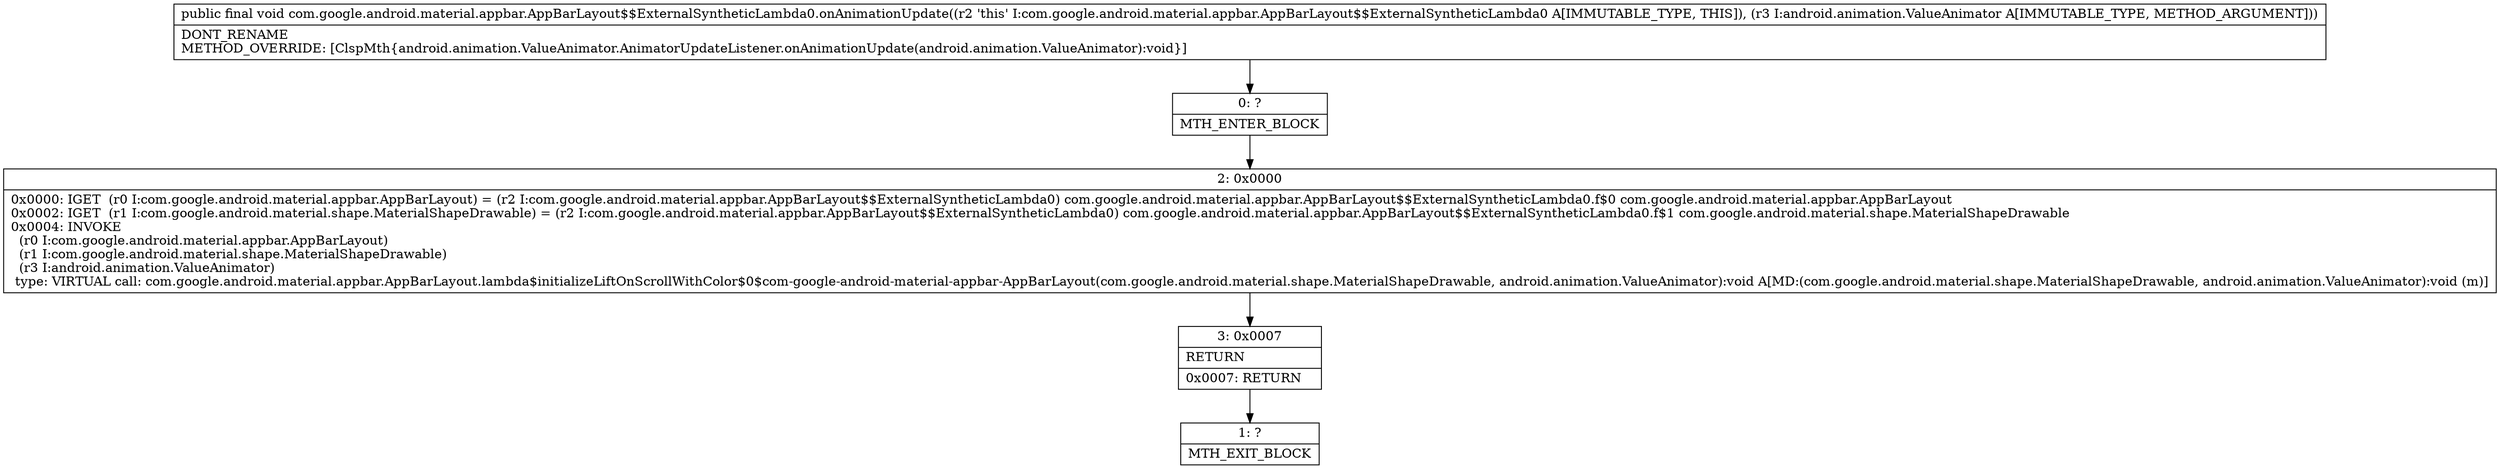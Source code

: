 digraph "CFG forcom.google.android.material.appbar.AppBarLayout$$ExternalSyntheticLambda0.onAnimationUpdate(Landroid\/animation\/ValueAnimator;)V" {
Node_0 [shape=record,label="{0\:\ ?|MTH_ENTER_BLOCK\l}"];
Node_2 [shape=record,label="{2\:\ 0x0000|0x0000: IGET  (r0 I:com.google.android.material.appbar.AppBarLayout) = (r2 I:com.google.android.material.appbar.AppBarLayout$$ExternalSyntheticLambda0) com.google.android.material.appbar.AppBarLayout$$ExternalSyntheticLambda0.f$0 com.google.android.material.appbar.AppBarLayout \l0x0002: IGET  (r1 I:com.google.android.material.shape.MaterialShapeDrawable) = (r2 I:com.google.android.material.appbar.AppBarLayout$$ExternalSyntheticLambda0) com.google.android.material.appbar.AppBarLayout$$ExternalSyntheticLambda0.f$1 com.google.android.material.shape.MaterialShapeDrawable \l0x0004: INVOKE  \l  (r0 I:com.google.android.material.appbar.AppBarLayout)\l  (r1 I:com.google.android.material.shape.MaterialShapeDrawable)\l  (r3 I:android.animation.ValueAnimator)\l type: VIRTUAL call: com.google.android.material.appbar.AppBarLayout.lambda$initializeLiftOnScrollWithColor$0$com\-google\-android\-material\-appbar\-AppBarLayout(com.google.android.material.shape.MaterialShapeDrawable, android.animation.ValueAnimator):void A[MD:(com.google.android.material.shape.MaterialShapeDrawable, android.animation.ValueAnimator):void (m)]\l}"];
Node_3 [shape=record,label="{3\:\ 0x0007|RETURN\l|0x0007: RETURN   \l}"];
Node_1 [shape=record,label="{1\:\ ?|MTH_EXIT_BLOCK\l}"];
MethodNode[shape=record,label="{public final void com.google.android.material.appbar.AppBarLayout$$ExternalSyntheticLambda0.onAnimationUpdate((r2 'this' I:com.google.android.material.appbar.AppBarLayout$$ExternalSyntheticLambda0 A[IMMUTABLE_TYPE, THIS]), (r3 I:android.animation.ValueAnimator A[IMMUTABLE_TYPE, METHOD_ARGUMENT]))  | DONT_RENAME\lMETHOD_OVERRIDE: [ClspMth\{android.animation.ValueAnimator.AnimatorUpdateListener.onAnimationUpdate(android.animation.ValueAnimator):void\}]\l}"];
MethodNode -> Node_0;Node_0 -> Node_2;
Node_2 -> Node_3;
Node_3 -> Node_1;
}

